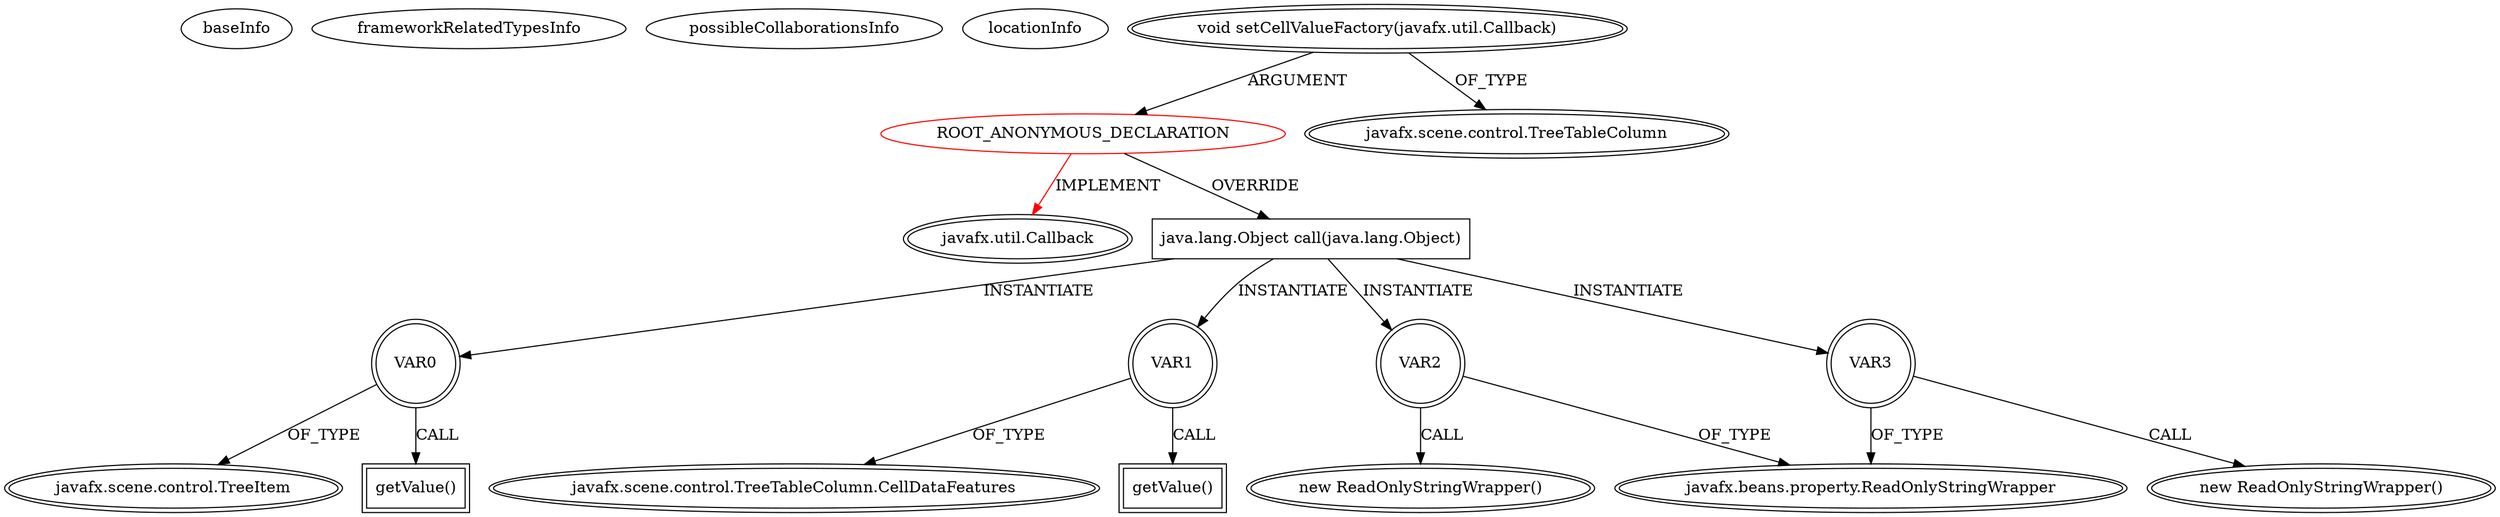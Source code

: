 digraph {
baseInfo[graphId=3994,category="extension_graph",isAnonymous=true,possibleRelation=false]
frameworkRelatedTypesInfo[0="javafx.util.Callback"]
possibleCollaborationsInfo[]
locationInfo[projectName="ranganathankm-blog",filePath="/ranganathankm-blog/blog-master/javafx-sample-treetable/src/main/java/com/blogspot/javanbswing/javafx/treetable/TreeTableViewSample.java",contextSignature="void start(javafx.stage.Stage)",graphId="3994"]
0[label="ROOT_ANONYMOUS_DECLARATION",vertexType="ROOT_ANONYMOUS_DECLARATION",isFrameworkType=false,color=red]
1[label="javafx.util.Callback",vertexType="FRAMEWORK_INTERFACE_TYPE",isFrameworkType=true,peripheries=2]
2[label="void setCellValueFactory(javafx.util.Callback)",vertexType="OUTSIDE_CALL",isFrameworkType=true,peripheries=2]
3[label="javafx.scene.control.TreeTableColumn",vertexType="FRAMEWORK_CLASS_TYPE",isFrameworkType=true,peripheries=2]
4[label="java.lang.Object call(java.lang.Object)",vertexType="OVERRIDING_METHOD_DECLARATION",isFrameworkType=false,shape=box]
5[label="VAR0",vertexType="VARIABLE_EXPRESION",isFrameworkType=true,peripheries=2,shape=circle]
7[label="javafx.scene.control.TreeItem",vertexType="FRAMEWORK_CLASS_TYPE",isFrameworkType=true,peripheries=2]
6[label="getValue()",vertexType="INSIDE_CALL",isFrameworkType=true,peripheries=2,shape=box]
8[label="VAR1",vertexType="VARIABLE_EXPRESION",isFrameworkType=true,peripheries=2,shape=circle]
10[label="javafx.scene.control.TreeTableColumn.CellDataFeatures",vertexType="FRAMEWORK_CLASS_TYPE",isFrameworkType=true,peripheries=2]
9[label="getValue()",vertexType="INSIDE_CALL",isFrameworkType=true,peripheries=2,shape=box]
12[label="VAR2",vertexType="VARIABLE_EXPRESION",isFrameworkType=true,peripheries=2,shape=circle]
13[label="javafx.beans.property.ReadOnlyStringWrapper",vertexType="FRAMEWORK_CLASS_TYPE",isFrameworkType=true,peripheries=2]
11[label="new ReadOnlyStringWrapper()",vertexType="CONSTRUCTOR_CALL",isFrameworkType=true,peripheries=2]
15[label="VAR3",vertexType="VARIABLE_EXPRESION",isFrameworkType=true,peripheries=2,shape=circle]
14[label="new ReadOnlyStringWrapper()",vertexType="CONSTRUCTOR_CALL",isFrameworkType=true,peripheries=2]
0->1[label="IMPLEMENT",color=red]
2->0[label="ARGUMENT"]
2->3[label="OF_TYPE"]
0->4[label="OVERRIDE"]
4->5[label="INSTANTIATE"]
5->7[label="OF_TYPE"]
5->6[label="CALL"]
4->8[label="INSTANTIATE"]
8->10[label="OF_TYPE"]
8->9[label="CALL"]
4->12[label="INSTANTIATE"]
12->13[label="OF_TYPE"]
12->11[label="CALL"]
4->15[label="INSTANTIATE"]
15->13[label="OF_TYPE"]
15->14[label="CALL"]
}
